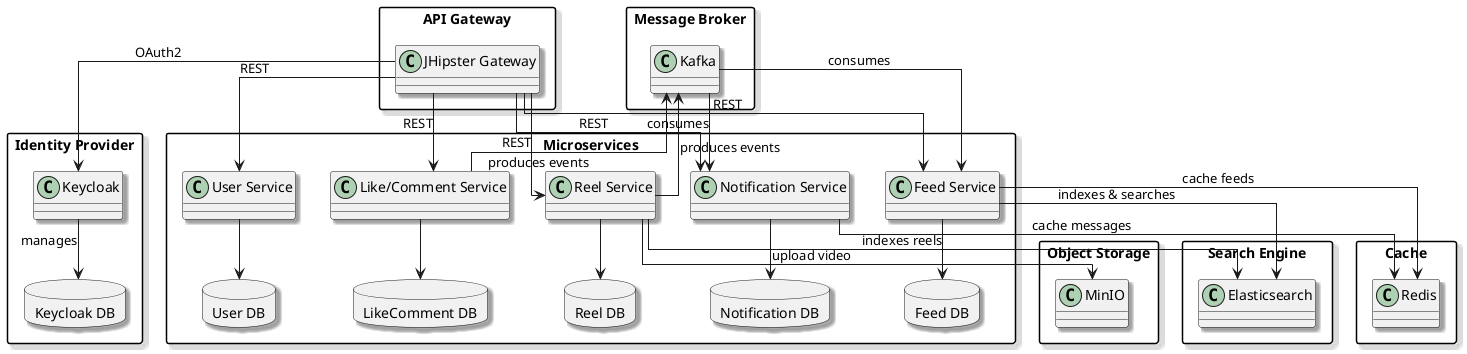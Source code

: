 @startuml
!define RECTANGLE class
allow_mixing
skinparam shadowing true
skinparam linetype ortho
skinparam rectangle {
    BackgroundColor White
    BorderColor Black
    RoundCorner 15
}

skinparam packageStyle rectangle

' Identity Provider
package "Identity Provider" {
    RECTANGLE Keycloak
    database "Keycloak DB" as KeycloakDB
    Keycloak --> KeycloakDB : manages
}

' API Gateway
package "API Gateway" {
    RECTANGLE "JHipster Gateway" as Gateway
    Gateway --> Keycloak : OAuth2
}

' Message Broker
package "Message Broker" {
    RECTANGLE Kafka
}

' Object Storage
package "Object Storage" {
    RECTANGLE MinIO
}

' Search Engine
package "Search Engine" {
    RECTANGLE Elasticsearch
}

' Cache
package "Cache" {
    RECTANGLE Redis
}

' Microservices
package "Microservices" {
    RECTANGLE "User Service" as UserService
    database "User DB" as UserDB
    UserService --> UserDB

    RECTANGLE "Reel Service" as ReelService
    database "Reel DB" as ReelDB
    ReelService --> ReelDB
    ReelService --> MinIO : upload video
    ReelService --> Kafka : produces events
    ReelService --> Elasticsearch : indexes reels

    RECTANGLE "Like/Comment Service" as LikeCommentService
    database "LikeComment DB" as LikeCommentDB
    LikeCommentService --> LikeCommentDB
    LikeCommentService --> Kafka : produces events

    RECTANGLE "Notification Service" as NotificationService
    database "Notification DB" as NotificationDB
    NotificationService --> NotificationDB
    Kafka --> NotificationService : consumes
    NotificationService --> Redis : cache messages

    RECTANGLE "Feed Service" as FeedService
    database "Feed DB" as FeedDB
    FeedService --> FeedDB
    Kafka --> FeedService : consumes
    FeedService --> Elasticsearch : indexes & searches
    FeedService --> Redis : cache feeds
}

' Gateway to Microservices (REST)
Gateway --> UserService : REST
Gateway --> ReelService : REST
Gateway --> LikeCommentService : REST
Gateway --> NotificationService : REST
Gateway --> FeedService : REST
@enduml
